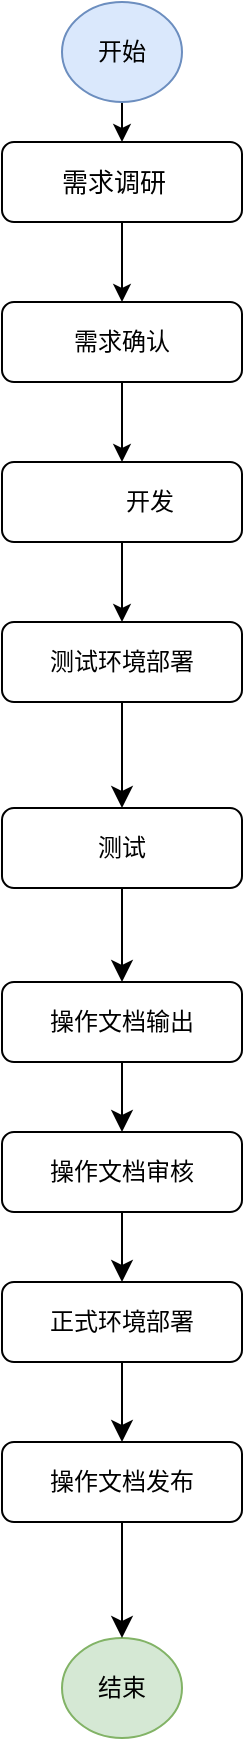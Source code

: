 <mxfile version="24.7.12">
  <diagram name="第 1 页" id="PQK4u8WmeR9pwqDEYbdr">
    <mxGraphModel dx="1026" dy="481" grid="0" gridSize="10" guides="1" tooltips="1" connect="1" arrows="1" fold="1" page="0" pageScale="1" pageWidth="827" pageHeight="1169" math="0" shadow="0">
      <root>
        <mxCell id="0" />
        <mxCell id="1" parent="0" />
        <mxCell id="sLRj6tkCQKSvLOCuToB1-1" style="edgeStyle=orthogonalEdgeStyle;rounded=0;orthogonalLoop=1;jettySize=auto;html=1;exitX=0.5;exitY=1;exitDx=0;exitDy=0;entryX=0.5;entryY=0;entryDx=0;entryDy=0;" edge="1" parent="1" source="sLRj6tkCQKSvLOCuToB1-2" target="sLRj6tkCQKSvLOCuToB1-9">
          <mxGeometry relative="1" as="geometry" />
        </mxCell>
        <mxCell id="sLRj6tkCQKSvLOCuToB1-2" value="&lt;p style=&quot;text-indent: 21pt; font-size: 13px;&quot; class=&quot;MsoNormal&quot;&gt;&lt;font face=&quot;微软雅黑&quot;&gt;需求调研&lt;/font&gt;&lt;/p&gt;" style="rounded=1;whiteSpace=wrap;html=1;fontSize=12;glass=0;strokeWidth=1;shadow=0;align=left;" vertex="1" parent="1">
          <mxGeometry x="160" y="80" width="120" height="40" as="geometry" />
        </mxCell>
        <mxCell id="sLRj6tkCQKSvLOCuToB1-13" style="edgeStyle=none;curved=1;rounded=0;orthogonalLoop=1;jettySize=auto;html=1;exitX=0.5;exitY=1;exitDx=0;exitDy=0;fontSize=12;startSize=8;endSize=8;" edge="1" parent="1" source="sLRj6tkCQKSvLOCuToB1-4" target="sLRj6tkCQKSvLOCuToB1-12">
          <mxGeometry relative="1" as="geometry" />
        </mxCell>
        <mxCell id="sLRj6tkCQKSvLOCuToB1-4" value="&lt;p class=&quot;MsoNormal&quot; style=&quot;font-size: 12px;&quot;&gt;&lt;span style=&quot;font-family: 微软雅黑; font-size: 12px;&quot;&gt;测试环境部署&lt;/span&gt;&lt;/p&gt;" style="rounded=1;whiteSpace=wrap;html=1;fontSize=12;glass=0;strokeWidth=1;shadow=0;align=center;" vertex="1" parent="1">
          <mxGeometry x="160" y="320" width="120" height="40" as="geometry" />
        </mxCell>
        <mxCell id="sLRj6tkCQKSvLOCuToB1-5" style="edgeStyle=orthogonalEdgeStyle;rounded=0;orthogonalLoop=1;jettySize=auto;html=1;exitX=0.5;exitY=1;exitDx=0;exitDy=0;entryX=0.5;entryY=0;entryDx=0;entryDy=0;" edge="1" parent="1" source="sLRj6tkCQKSvLOCuToB1-6" target="sLRj6tkCQKSvLOCuToB1-2">
          <mxGeometry relative="1" as="geometry" />
        </mxCell>
        <mxCell id="sLRj6tkCQKSvLOCuToB1-6" value="开始" style="ellipse;whiteSpace=wrap;html=1;fillColor=#dae8fc;strokeColor=#6c8ebf;" vertex="1" parent="1">
          <mxGeometry x="190" y="10" width="60" height="50" as="geometry" />
        </mxCell>
        <mxCell id="sLRj6tkCQKSvLOCuToB1-7" value="结束" style="ellipse;whiteSpace=wrap;html=1;fillColor=#d5e8d4;strokeColor=#82b366;" vertex="1" parent="1">
          <mxGeometry x="190" y="828" width="60" height="50" as="geometry" />
        </mxCell>
        <mxCell id="sLRj6tkCQKSvLOCuToB1-8" style="edgeStyle=orthogonalEdgeStyle;rounded=0;orthogonalLoop=1;jettySize=auto;html=1;exitX=0.5;exitY=1;exitDx=0;exitDy=0;" edge="1" parent="1" source="sLRj6tkCQKSvLOCuToB1-9" target="sLRj6tkCQKSvLOCuToB1-11">
          <mxGeometry relative="1" as="geometry" />
        </mxCell>
        <mxCell id="sLRj6tkCQKSvLOCuToB1-9" value="&lt;p style=&quot;font-size: 12px;&quot; class=&quot;MsoNormal&quot;&gt;&lt;span style=&quot;font-family: 微软雅黑; font-size: 12px;&quot;&gt;需求确认&lt;/span&gt;&lt;/p&gt;" style="rounded=1;whiteSpace=wrap;html=1;fontSize=12;glass=0;strokeWidth=1;shadow=0;align=center;" vertex="1" parent="1">
          <mxGeometry x="160" y="160" width="120" height="40" as="geometry" />
        </mxCell>
        <mxCell id="sLRj6tkCQKSvLOCuToB1-10" style="edgeStyle=orthogonalEdgeStyle;rounded=0;orthogonalLoop=1;jettySize=auto;html=1;exitX=0.5;exitY=1;exitDx=0;exitDy=0;" edge="1" parent="1" source="sLRj6tkCQKSvLOCuToB1-11" target="sLRj6tkCQKSvLOCuToB1-4">
          <mxGeometry relative="1" as="geometry" />
        </mxCell>
        <mxCell id="sLRj6tkCQKSvLOCuToB1-11" value="&lt;p class=&quot;MsoNormal&quot; style=&quot;text-indent: 21pt; font-size: 12px;&quot;&gt;&lt;span style=&quot;font-family: 微软雅黑; font-size: 12px;&quot;&gt;开发&lt;/span&gt;&lt;span style=&quot;font-family: 微软雅黑; font-size: 12px;&quot;&gt;&lt;/span&gt;&lt;/p&gt;" style="rounded=1;whiteSpace=wrap;html=1;fontSize=12;glass=0;strokeWidth=1;shadow=0;align=center;" vertex="1" parent="1">
          <mxGeometry x="160" y="240" width="120" height="40" as="geometry" />
        </mxCell>
        <mxCell id="sLRj6tkCQKSvLOCuToB1-15" style="edgeStyle=none;curved=1;rounded=0;orthogonalLoop=1;jettySize=auto;html=1;exitX=0.5;exitY=1;exitDx=0;exitDy=0;entryX=0.5;entryY=0;entryDx=0;entryDy=0;fontSize=12;startSize=8;endSize=8;" edge="1" parent="1" source="sLRj6tkCQKSvLOCuToB1-12" target="sLRj6tkCQKSvLOCuToB1-14">
          <mxGeometry relative="1" as="geometry" />
        </mxCell>
        <mxCell id="sLRj6tkCQKSvLOCuToB1-12" value="&lt;p class=&quot;MsoNormal&quot; style=&quot;font-size: 12px;&quot;&gt;&lt;font face=&quot;微软雅黑&quot;&gt;测试&lt;/font&gt;&lt;/p&gt;" style="rounded=1;whiteSpace=wrap;html=1;fontSize=12;glass=0;strokeWidth=1;shadow=0;align=center;" vertex="1" parent="1">
          <mxGeometry x="160" y="413" width="120" height="40" as="geometry" />
        </mxCell>
        <mxCell id="sLRj6tkCQKSvLOCuToB1-19" style="edgeStyle=none;curved=1;rounded=0;orthogonalLoop=1;jettySize=auto;html=1;exitX=0.5;exitY=1;exitDx=0;exitDy=0;entryX=0.5;entryY=0;entryDx=0;entryDy=0;fontSize=12;startSize=8;endSize=8;" edge="1" parent="1" source="sLRj6tkCQKSvLOCuToB1-14" target="sLRj6tkCQKSvLOCuToB1-17">
          <mxGeometry relative="1" as="geometry" />
        </mxCell>
        <mxCell id="sLRj6tkCQKSvLOCuToB1-14" value="&lt;p class=&quot;MsoNormal&quot; style=&quot;font-size: 12px;&quot;&gt;&lt;font face=&quot;微软雅黑&quot;&gt;操作文档输出&lt;/font&gt;&lt;/p&gt;" style="rounded=1;whiteSpace=wrap;html=1;fontSize=12;glass=0;strokeWidth=1;shadow=0;align=center;" vertex="1" parent="1">
          <mxGeometry x="160" y="500" width="120" height="40" as="geometry" />
        </mxCell>
        <mxCell id="sLRj6tkCQKSvLOCuToB1-21" style="edgeStyle=none;curved=1;rounded=0;orthogonalLoop=1;jettySize=auto;html=1;exitX=0.5;exitY=1;exitDx=0;exitDy=0;entryX=0.5;entryY=0;entryDx=0;entryDy=0;fontSize=12;startSize=8;endSize=8;" edge="1" parent="1" source="sLRj6tkCQKSvLOCuToB1-16" target="sLRj6tkCQKSvLOCuToB1-18">
          <mxGeometry relative="1" as="geometry" />
        </mxCell>
        <mxCell id="sLRj6tkCQKSvLOCuToB1-16" value="&lt;p class=&quot;MsoNormal&quot; style=&quot;font-size: 12px;&quot;&gt;&lt;font face=&quot;微软雅黑&quot;&gt;正式环境部署&lt;/font&gt;&lt;/p&gt;" style="rounded=1;whiteSpace=wrap;html=1;fontSize=12;glass=0;strokeWidth=1;shadow=0;align=center;" vertex="1" parent="1">
          <mxGeometry x="160" y="650" width="120" height="40" as="geometry" />
        </mxCell>
        <mxCell id="sLRj6tkCQKSvLOCuToB1-20" style="edgeStyle=none;curved=1;rounded=0;orthogonalLoop=1;jettySize=auto;html=1;exitX=0.5;exitY=1;exitDx=0;exitDy=0;entryX=0.5;entryY=0;entryDx=0;entryDy=0;fontSize=12;startSize=8;endSize=8;" edge="1" parent="1" source="sLRj6tkCQKSvLOCuToB1-17" target="sLRj6tkCQKSvLOCuToB1-16">
          <mxGeometry relative="1" as="geometry" />
        </mxCell>
        <mxCell id="sLRj6tkCQKSvLOCuToB1-17" value="&lt;p class=&quot;MsoNormal&quot; style=&quot;font-size: 12px;&quot;&gt;&lt;font face=&quot;微软雅黑&quot;&gt;操作文档审核&lt;/font&gt;&lt;/p&gt;" style="rounded=1;whiteSpace=wrap;html=1;fontSize=12;glass=0;strokeWidth=1;shadow=0;align=center;" vertex="1" parent="1">
          <mxGeometry x="160" y="575" width="120" height="40" as="geometry" />
        </mxCell>
        <mxCell id="sLRj6tkCQKSvLOCuToB1-22" style="edgeStyle=none;curved=1;rounded=0;orthogonalLoop=1;jettySize=auto;html=1;exitX=0.5;exitY=1;exitDx=0;exitDy=0;entryX=0.5;entryY=0;entryDx=0;entryDy=0;fontSize=12;startSize=8;endSize=8;" edge="1" parent="1" source="sLRj6tkCQKSvLOCuToB1-18" target="sLRj6tkCQKSvLOCuToB1-7">
          <mxGeometry relative="1" as="geometry" />
        </mxCell>
        <mxCell id="sLRj6tkCQKSvLOCuToB1-18" value="&lt;p class=&quot;MsoNormal&quot; style=&quot;font-size: 12px;&quot;&gt;&lt;font face=&quot;微软雅黑&quot;&gt;操作文档发布&lt;/font&gt;&lt;/p&gt;" style="rounded=1;whiteSpace=wrap;html=1;fontSize=12;glass=0;strokeWidth=1;shadow=0;align=center;" vertex="1" parent="1">
          <mxGeometry x="160" y="730" width="120" height="40" as="geometry" />
        </mxCell>
      </root>
    </mxGraphModel>
  </diagram>
</mxfile>

